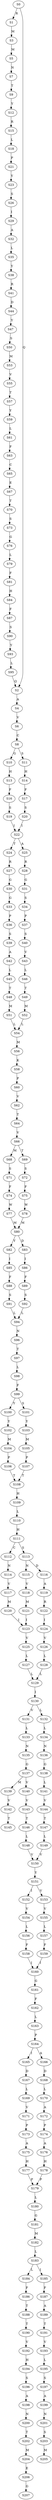 strict digraph  {
	S0 -> S1 [ label = R ];
	S0 -> S2 [ label = Q ];
	S1 -> S3 [ label = M ];
	S2 -> S4 [ label = A ];
	S3 -> S5 [ label = M ];
	S4 -> S6 [ label = V ];
	S5 -> S7 [ label = N ];
	S6 -> S8 [ label = C ];
	S7 -> S9 [ label = T ];
	S8 -> S10 [ label = G ];
	S8 -> S11 [ label = S ];
	S9 -> S12 [ label = Y ];
	S10 -> S13 [ label = H ];
	S11 -> S14 [ label = H ];
	S12 -> S15 [ label = R ];
	S13 -> S16 [ label = F ];
	S14 -> S17 [ label = F ];
	S15 -> S18 [ label = L ];
	S16 -> S19 [ label = S ];
	S17 -> S20 [ label = S ];
	S18 -> S21 [ label = P ];
	S19 -> S22 [ label = I ];
	S20 -> S22 [ label = I ];
	S21 -> S23 [ label = Y ];
	S22 -> S24 [ label = T ];
	S22 -> S25 [ label = A ];
	S23 -> S26 [ label = S ];
	S24 -> S27 [ label = R ];
	S25 -> S28 [ label = R ];
	S26 -> S29 [ label = I ];
	S27 -> S30 [ label = G ];
	S28 -> S31 [ label = G ];
	S29 -> S32 [ label = A ];
	S30 -> S33 [ label = G ];
	S31 -> S34 [ label = S ];
	S32 -> S35 [ label = L ];
	S33 -> S36 [ label = P ];
	S34 -> S37 [ label = P ];
	S35 -> S38 [ label = Y ];
	S36 -> S39 [ label = S ];
	S37 -> S40 [ label = S ];
	S38 -> S41 [ label = R ];
	S39 -> S42 [ label = A ];
	S40 -> S43 [ label = V ];
	S41 -> S44 [ label = D ];
	S42 -> S45 [ label = L ];
	S43 -> S46 [ label = L ];
	S44 -> S47 [ label = Y ];
	S45 -> S48 [ label = T ];
	S46 -> S49 [ label = T ];
	S47 -> S50 [ label = S ];
	S48 -> S51 [ label = M ];
	S49 -> S52 [ label = M ];
	S50 -> S53 [ label = M ];
	S51 -> S54 [ label = L ];
	S52 -> S54 [ label = L ];
	S53 -> S55 [ label = V ];
	S54 -> S56 [ label = M ];
	S55 -> S57 [ label = T ];
	S56 -> S58 [ label = K ];
	S57 -> S59 [ label = Y ];
	S58 -> S60 [ label = P ];
	S59 -> S61 [ label = L ];
	S60 -> S62 [ label = V ];
	S61 -> S63 [ label = F ];
	S62 -> S64 [ label = T ];
	S63 -> S65 [ label = C ];
	S64 -> S66 [ label = V ];
	S65 -> S67 [ label = E ];
	S66 -> S68 [ label = M ];
	S66 -> S69 [ label = T ];
	S67 -> S70 [ label = T ];
	S68 -> S71 [ label = S ];
	S69 -> S72 [ label = S ];
	S70 -> S73 [ label = S ];
	S71 -> S74 [ label = F ];
	S72 -> S75 [ label = F ];
	S73 -> S76 [ label = G ];
	S74 -> S77 [ label = W ];
	S75 -> S78 [ label = W ];
	S76 -> S79 [ label = L ];
	S77 -> S80 [ label = M ];
	S78 -> S80 [ label = M ];
	S79 -> S81 [ label = F ];
	S80 -> S82 [ label = Y ];
	S80 -> S83 [ label = D ];
	S81 -> S84 [ label = H ];
	S82 -> S85 [ label = I ];
	S83 -> S86 [ label = I ];
	S84 -> S87 [ label = F ];
	S85 -> S88 [ label = F ];
	S86 -> S89 [ label = F ];
	S87 -> S90 [ label = S ];
	S88 -> S91 [ label = S ];
	S89 -> S92 [ label = S ];
	S90 -> S93 [ label = Y ];
	S91 -> S94 [ label = L ];
	S92 -> S94 [ label = L ];
	S93 -> S95 [ label = L ];
	S94 -> S96 [ label = N ];
	S95 -> S2 [ label = Q ];
	S96 -> S97 [ label = T ];
	S97 -> S98 [ label = L ];
	S98 -> S99 [ label = F ];
	S99 -> S100 [ label = Y ];
	S99 -> S101 [ label = S ];
	S100 -> S102 [ label = Y ];
	S101 -> S103 [ label = Y ];
	S102 -> S104 [ label = M ];
	S103 -> S105 [ label = M ];
	S104 -> S106 [ label = P ];
	S105 -> S107 [ label = P ];
	S106 -> S108 [ label = T ];
	S107 -> S108 [ label = T ];
	S108 -> S109 [ label = H ];
	S109 -> S110 [ label = L ];
	S110 -> S111 [ label = H ];
	S111 -> S112 [ label = C ];
	S111 -> S113 [ label = S ];
	S112 -> S114 [ label = N ];
	S113 -> S115 [ label = N ];
	S113 -> S116 [ label = D ];
	S114 -> S117 [ label = V ];
	S115 -> S118 [ label = V ];
	S116 -> S119 [ label = A ];
	S117 -> S120 [ label = M ];
	S118 -> S121 [ label = M ];
	S119 -> S122 [ label = R ];
	S120 -> S123 [ label = I ];
	S121 -> S123 [ label = I ];
	S122 -> S124 [ label = I ];
	S123 -> S125 [ label = V ];
	S124 -> S126 [ label = V ];
	S125 -> S127 [ label = L ];
	S126 -> S128 [ label = L ];
	S127 -> S129 [ label = L ];
	S128 -> S129 [ label = L ];
	S129 -> S130 [ label = I ];
	S130 -> S131 [ label = V ];
	S130 -> S132 [ label = L ];
	S131 -> S133 [ label = L ];
	S132 -> S134 [ label = L ];
	S133 -> S135 [ label = N ];
	S134 -> S136 [ label = N ];
	S135 -> S137 [ label = G ];
	S136 -> S138 [ label = G ];
	S137 -> S139 [ label = M ];
	S137 -> S140 [ label = V ];
	S138 -> S141 [ label = L ];
	S139 -> S142 [ label = V ];
	S140 -> S143 [ label = V ];
	S141 -> S144 [ label = V ];
	S142 -> S145 [ label = T ];
	S143 -> S146 [ label = T ];
	S144 -> S147 [ label = T ];
	S146 -> S148 [ label = L ];
	S147 -> S149 [ label = L ];
	S148 -> S150 [ label = V ];
	S149 -> S150 [ label = V ];
	S150 -> S151 [ label = Y ];
	S151 -> S152 [ label = I ];
	S151 -> S153 [ label = V ];
	S152 -> S154 [ label = V ];
	S153 -> S155 [ label = V ];
	S154 -> S156 [ label = L ];
	S155 -> S157 [ label = L ];
	S156 -> S158 [ label = F ];
	S157 -> S159 [ label = F ];
	S158 -> S160 [ label = I ];
	S159 -> S160 [ label = I ];
	S160 -> S161 [ label = G ];
	S161 -> S162 [ label = F ];
	S162 -> S163 [ label = L ];
	S163 -> S164 [ label = P ];
	S164 -> S165 [ label = I ];
	S164 -> S166 [ label = A ];
	S165 -> S167 [ label = D ];
	S166 -> S168 [ label = D ];
	S167 -> S169 [ label = L ];
	S168 -> S170 [ label = L ];
	S169 -> S171 [ label = V ];
	S170 -> S172 [ label = A ];
	S171 -> S173 [ label = P ];
	S172 -> S174 [ label = P ];
	S173 -> S175 [ label = A ];
	S174 -> S176 [ label = A ];
	S175 -> S177 [ label = H ];
	S176 -> S178 [ label = H ];
	S177 -> S179 [ label = P ];
	S178 -> S179 [ label = P ];
	S179 -> S180 [ label = L ];
	S180 -> S181 [ label = G ];
	S181 -> S182 [ label = M ];
	S182 -> S183 [ label = L ];
	S183 -> S184 [ label = L ];
	S183 -> S185 [ label = I ];
	S184 -> S186 [ label = F ];
	S185 -> S187 [ label = F ];
	S186 -> S188 [ label = T ];
	S187 -> S189 [ label = A ];
	S188 -> S190 [ label = T ];
	S189 -> S191 [ label = T ];
	S190 -> S192 [ label = V ];
	S191 -> S193 [ label = V ];
	S192 -> S194 [ label = H ];
	S193 -> S195 [ label = L ];
	S194 -> S196 [ label = S ];
	S195 -> S197 [ label = S ];
	S196 -> S198 [ label = A ];
	S197 -> S199 [ label = A ];
	S198 -> S200 [ label = N ];
	S199 -> S201 [ label = N ];
	S200 -> S202 [ label = T ];
	S201 -> S203 [ label = S ];
	S202 -> S204 [ label = M ];
	S203 -> S205 [ label = M ];
	S204 -> S206 [ label = E ];
	S206 -> S207 [ label = G ];
}
